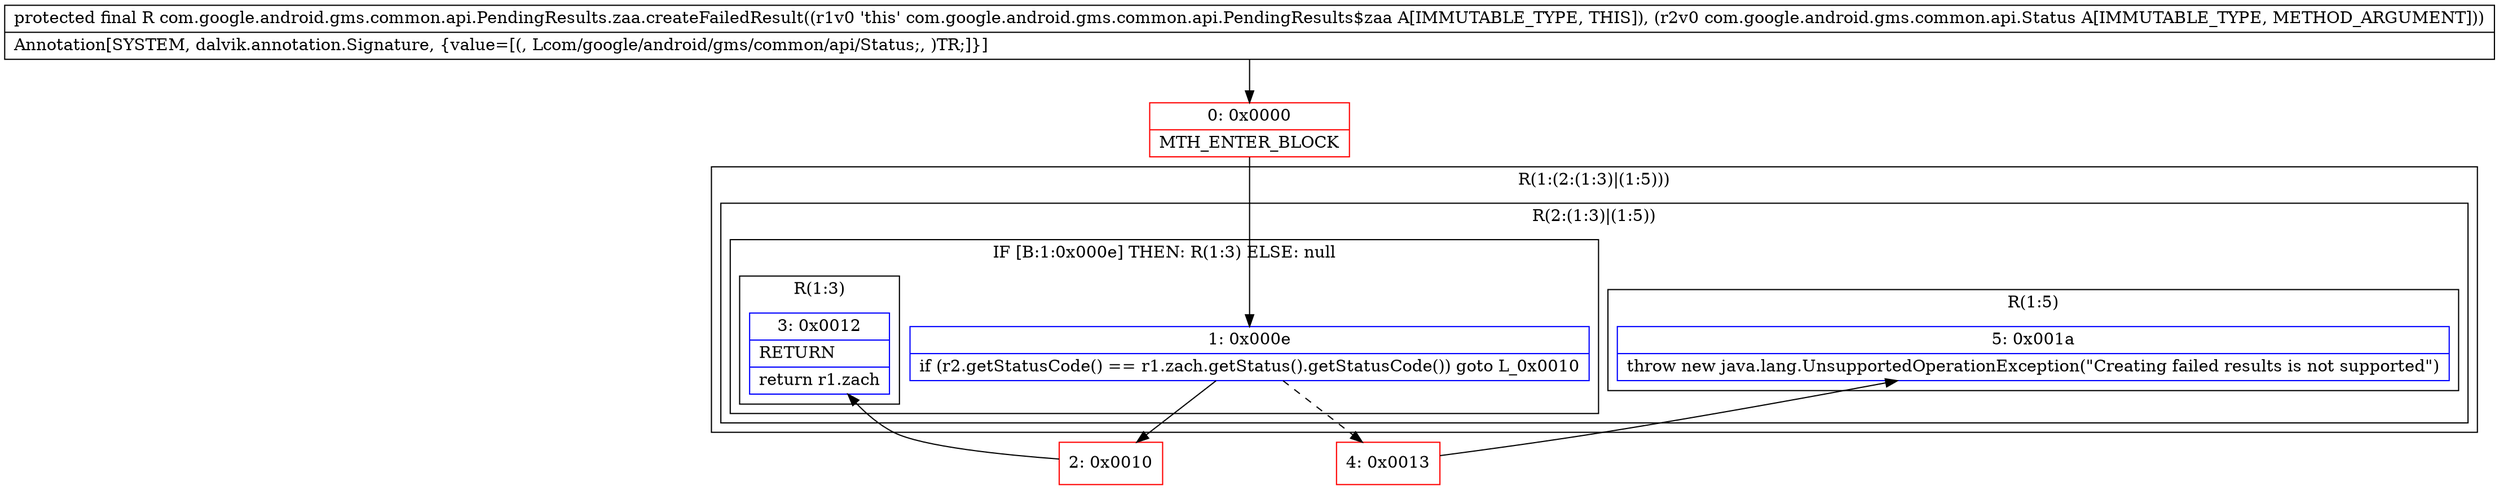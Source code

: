 digraph "CFG forcom.google.android.gms.common.api.PendingResults.zaa.createFailedResult(Lcom\/google\/android\/gms\/common\/api\/Status;)Lcom\/google\/android\/gms\/common\/api\/Result;" {
subgraph cluster_Region_167811609 {
label = "R(1:(2:(1:3)|(1:5)))";
node [shape=record,color=blue];
subgraph cluster_Region_567968300 {
label = "R(2:(1:3)|(1:5))";
node [shape=record,color=blue];
subgraph cluster_IfRegion_713159748 {
label = "IF [B:1:0x000e] THEN: R(1:3) ELSE: null";
node [shape=record,color=blue];
Node_1 [shape=record,label="{1\:\ 0x000e|if (r2.getStatusCode() == r1.zach.getStatus().getStatusCode()) goto L_0x0010\l}"];
subgraph cluster_Region_445997747 {
label = "R(1:3)";
node [shape=record,color=blue];
Node_3 [shape=record,label="{3\:\ 0x0012|RETURN\l|return r1.zach\l}"];
}
}
subgraph cluster_Region_340517802 {
label = "R(1:5)";
node [shape=record,color=blue];
Node_5 [shape=record,label="{5\:\ 0x001a|throw new java.lang.UnsupportedOperationException(\"Creating failed results is not supported\")\l}"];
}
}
}
Node_0 [shape=record,color=red,label="{0\:\ 0x0000|MTH_ENTER_BLOCK\l}"];
Node_2 [shape=record,color=red,label="{2\:\ 0x0010}"];
Node_4 [shape=record,color=red,label="{4\:\ 0x0013}"];
MethodNode[shape=record,label="{protected final R com.google.android.gms.common.api.PendingResults.zaa.createFailedResult((r1v0 'this' com.google.android.gms.common.api.PendingResults$zaa A[IMMUTABLE_TYPE, THIS]), (r2v0 com.google.android.gms.common.api.Status A[IMMUTABLE_TYPE, METHOD_ARGUMENT]))  | Annotation[SYSTEM, dalvik.annotation.Signature, \{value=[(, Lcom\/google\/android\/gms\/common\/api\/Status;, )TR;]\}]\l}"];
MethodNode -> Node_0;
Node_1 -> Node_2;
Node_1 -> Node_4[style=dashed];
Node_0 -> Node_1;
Node_2 -> Node_3;
Node_4 -> Node_5;
}

